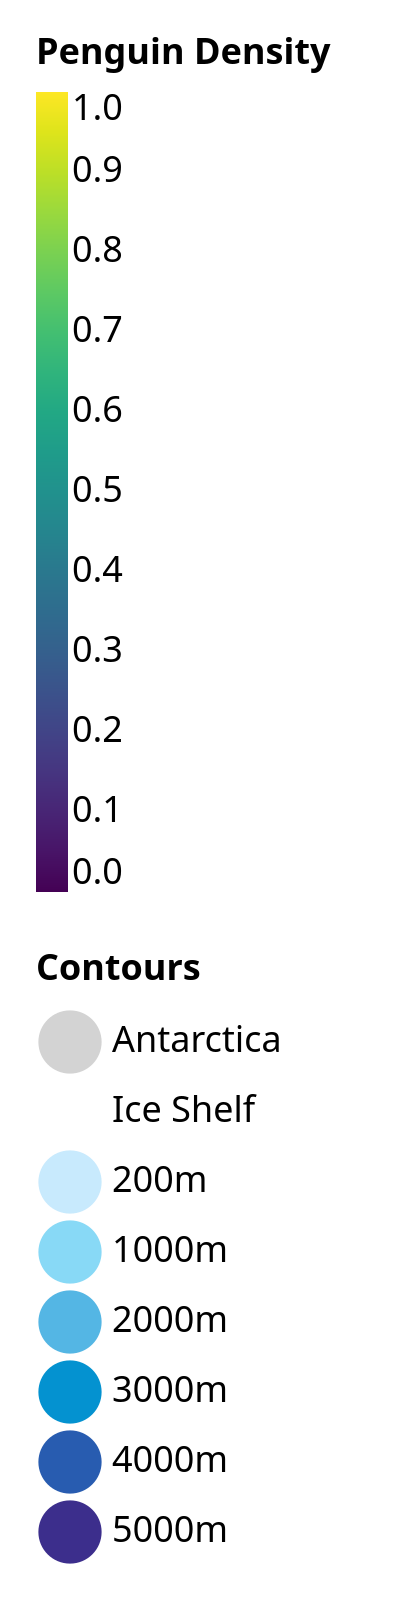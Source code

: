 {
    "$schema": "https://vega.github.io/schema/vega/v5.json",
    "description": "An interactive world map supporting pan and zoom.",
    "width": 200,
    "height": 800,
    "autosize": "none",
  
    "scales": [
      {
        "name": "color",
        "type": "linear",
        "zero": true,
        "domain": [0, 1],
        "range": {"scheme": "viridis"}
      },
      {
        "name": "levels",
        "type": "ordinal",
        "domain": ["Antarctica", "Ice Shelf", "200m", "1000m", "2000m", "3000m", "4000m", "5000m"],
        "range": ["lightgray", "white", "#C8EAFD", "#88D9F6", "#54B6E4", "#0492D0", "#285CB0", "#3C2E8C"]
      }
    ],
    "legends": [
      {
        "type": "gradient",
        "fill": "color",
        "orient": "top-left",
        "title": "Penguin Density",
        "titleFontSize": 18,
        "titlePadding": 10,
        "labelFontSize": 18,
        "gradientLength": {"signal": "height / 2"}
      },
      {
        "type": "symbol",
        "fill": "levels",
        "orient": "bottom-left",
        "title": "Contours",
        "titleFontSize": 18,
        "titlePadding": 10,
        "symbolSize": 1000,
        "labelFontSize": 18
      }
    ]
  }